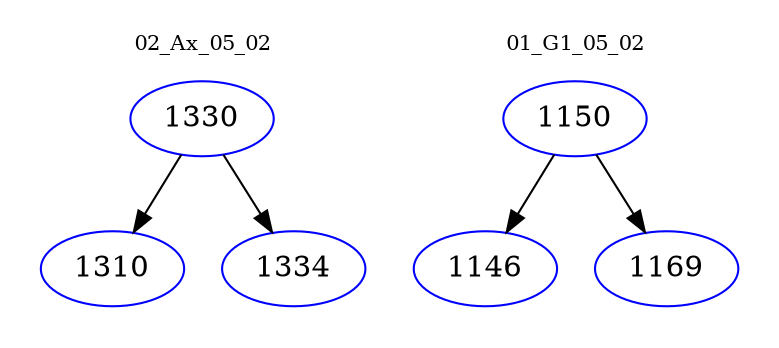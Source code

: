 digraph{
subgraph cluster_0 {
color = white
label = "02_Ax_05_02";
fontsize=10;
T0_1330 [label="1330", color="blue"]
T0_1330 -> T0_1310 [color="black"]
T0_1310 [label="1310", color="blue"]
T0_1330 -> T0_1334 [color="black"]
T0_1334 [label="1334", color="blue"]
}
subgraph cluster_1 {
color = white
label = "01_G1_05_02";
fontsize=10;
T1_1150 [label="1150", color="blue"]
T1_1150 -> T1_1146 [color="black"]
T1_1146 [label="1146", color="blue"]
T1_1150 -> T1_1169 [color="black"]
T1_1169 [label="1169", color="blue"]
}
}
